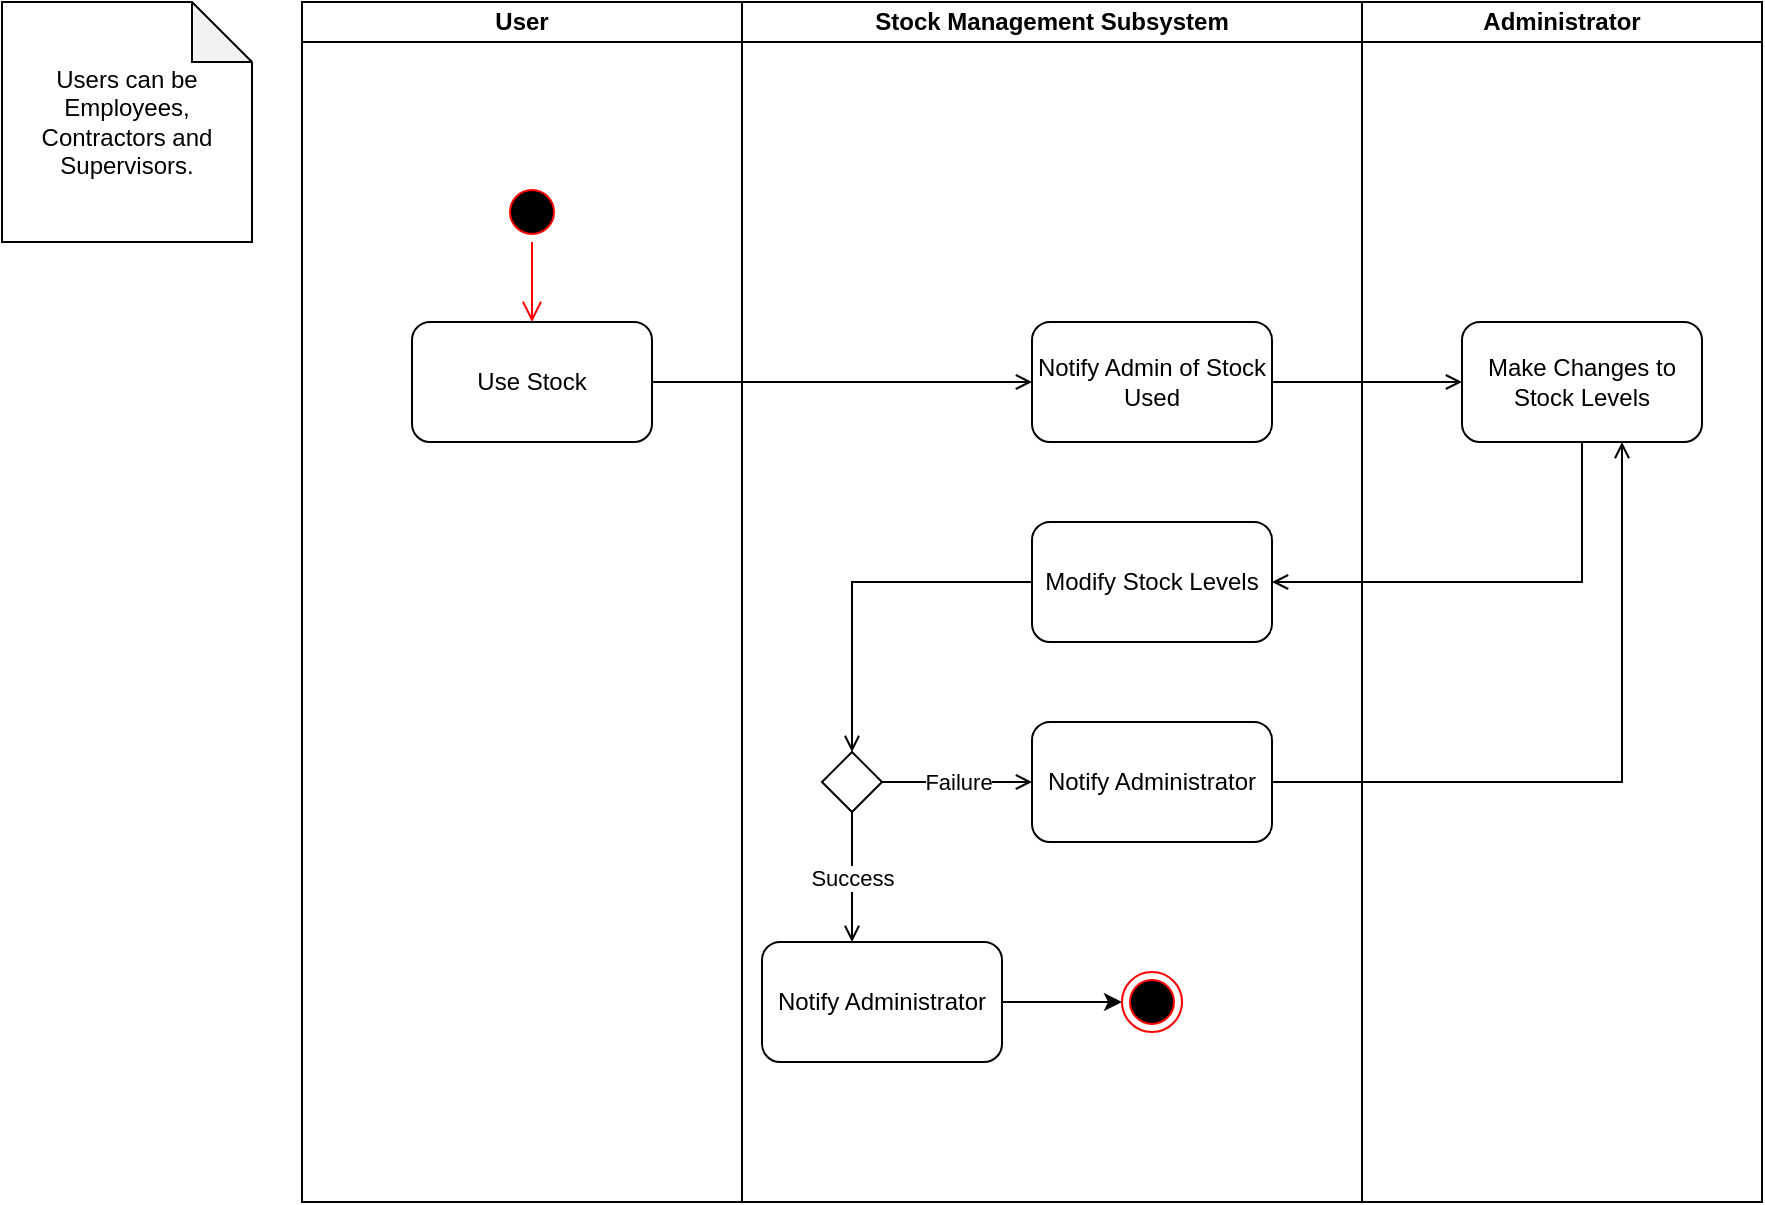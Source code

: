 <mxfile version="20.8.16" type="device"><diagram name="Page-1" id="YGY2K_OcFx1QUQkhbIff"><mxGraphModel dx="1036" dy="606" grid="1" gridSize="10" guides="1" tooltips="1" connect="1" arrows="1" fold="1" page="1" pageScale="1" pageWidth="850" pageHeight="1100" math="0" shadow="0"><root><mxCell id="0"/><mxCell id="1" parent="0"/><mxCell id="OuUbZAc7W8syP1AYeGyH-1" value="User" style="swimlane;startSize=20;whiteSpace=wrap;html=1;" parent="1" vertex="1"><mxGeometry x="250" y="140" width="220" height="600" as="geometry"/></mxCell><mxCell id="OuUbZAc7W8syP1AYeGyH-2" value="" style="ellipse;html=1;shape=startState;fillColor=#000000;strokeColor=#ff0000;" parent="OuUbZAc7W8syP1AYeGyH-1" vertex="1"><mxGeometry x="100" y="90" width="30" height="30" as="geometry"/></mxCell><mxCell id="OuUbZAc7W8syP1AYeGyH-3" value="" style="edgeStyle=orthogonalEdgeStyle;html=1;verticalAlign=bottom;endArrow=open;endSize=8;strokeColor=#ff0000;rounded=0;entryX=0.5;entryY=0;entryDx=0;entryDy=0;" parent="OuUbZAc7W8syP1AYeGyH-1" source="OuUbZAc7W8syP1AYeGyH-2" target="OuUbZAc7W8syP1AYeGyH-4" edge="1"><mxGeometry relative="1" as="geometry"><mxPoint x="165" y="150" as="targetPoint"/><Array as="points"/></mxGeometry></mxCell><mxCell id="OuUbZAc7W8syP1AYeGyH-4" value="Use Stock" style="rounded=1;whiteSpace=wrap;html=1;" parent="OuUbZAc7W8syP1AYeGyH-1" vertex="1"><mxGeometry x="55" y="160" width="120" height="60" as="geometry"/></mxCell><mxCell id="OuUbZAc7W8syP1AYeGyH-5" value="Administrator" style="swimlane;startSize=20;whiteSpace=wrap;html=1;" parent="1" vertex="1"><mxGeometry x="780" y="140" width="200" height="600" as="geometry"/></mxCell><mxCell id="OuUbZAc7W8syP1AYeGyH-24" value="Make Changes to Stock Levels" style="rounded=1;whiteSpace=wrap;html=1;" parent="OuUbZAc7W8syP1AYeGyH-5" vertex="1"><mxGeometry x="50" y="160" width="120" height="60" as="geometry"/></mxCell><mxCell id="OuUbZAc7W8syP1AYeGyH-7" value="Stock Management Subsystem" style="swimlane;startSize=20;whiteSpace=wrap;html=1;" parent="1" vertex="1"><mxGeometry x="470" y="140" width="310" height="600" as="geometry"/></mxCell><mxCell id="OuUbZAc7W8syP1AYeGyH-8" value="Notify Admin of Stock Used" style="rounded=1;whiteSpace=wrap;html=1;" parent="OuUbZAc7W8syP1AYeGyH-7" vertex="1"><mxGeometry x="145" y="160" width="120" height="60" as="geometry"/></mxCell><mxCell id="OuUbZAc7W8syP1AYeGyH-17" value="" style="ellipse;html=1;shape=endState;fillColor=#000000;strokeColor=#ff0000;" parent="OuUbZAc7W8syP1AYeGyH-7" vertex="1"><mxGeometry x="190" y="485" width="30" height="30" as="geometry"/></mxCell><mxCell id="iKRW49-PrgNwlOtMEEmI-8" style="edgeStyle=orthogonalEdgeStyle;rounded=0;orthogonalLoop=1;jettySize=auto;html=1;entryX=0.5;entryY=0;entryDx=0;entryDy=0;endArrow=open;endFill=0;" parent="OuUbZAc7W8syP1AYeGyH-7" source="OuUbZAc7W8syP1AYeGyH-25" target="iKRW49-PrgNwlOtMEEmI-3" edge="1"><mxGeometry relative="1" as="geometry"/></mxCell><mxCell id="OuUbZAc7W8syP1AYeGyH-25" value="Modify Stock Levels" style="rounded=1;whiteSpace=wrap;html=1;" parent="OuUbZAc7W8syP1AYeGyH-7" vertex="1"><mxGeometry x="145" y="260" width="120" height="60" as="geometry"/></mxCell><mxCell id="iKRW49-PrgNwlOtMEEmI-4" value="Notify Administrator" style="rounded=1;whiteSpace=wrap;html=1;" parent="OuUbZAc7W8syP1AYeGyH-7" vertex="1"><mxGeometry x="145" y="360" width="120" height="60" as="geometry"/></mxCell><mxCell id="iKRW49-PrgNwlOtMEEmI-1" value="Failure" style="edgeStyle=orthogonalEdgeStyle;rounded=0;orthogonalLoop=1;jettySize=auto;html=1;endArrow=open;endFill=0;" parent="OuUbZAc7W8syP1AYeGyH-7" source="iKRW49-PrgNwlOtMEEmI-3" target="iKRW49-PrgNwlOtMEEmI-4" edge="1"><mxGeometry relative="1" as="geometry"/></mxCell><mxCell id="iKRW49-PrgNwlOtMEEmI-3" value="" style="rhombus;" parent="OuUbZAc7W8syP1AYeGyH-7" vertex="1"><mxGeometry x="40" y="375" width="30" height="30" as="geometry"/></mxCell><mxCell id="iKRW49-PrgNwlOtMEEmI-7" style="edgeStyle=orthogonalEdgeStyle;rounded=0;orthogonalLoop=1;jettySize=auto;html=1;entryX=0;entryY=0.5;entryDx=0;entryDy=0;" parent="OuUbZAc7W8syP1AYeGyH-7" source="iKRW49-PrgNwlOtMEEmI-5" target="OuUbZAc7W8syP1AYeGyH-17" edge="1"><mxGeometry relative="1" as="geometry"/></mxCell><mxCell id="iKRW49-PrgNwlOtMEEmI-5" value="Notify Administrator" style="rounded=1;whiteSpace=wrap;html=1;" parent="OuUbZAc7W8syP1AYeGyH-7" vertex="1"><mxGeometry x="10" y="470" width="120" height="60" as="geometry"/></mxCell><mxCell id="iKRW49-PrgNwlOtMEEmI-2" value="Success" style="edgeStyle=orthogonalEdgeStyle;rounded=0;orthogonalLoop=1;jettySize=auto;html=1;endArrow=open;endFill=0;" parent="OuUbZAc7W8syP1AYeGyH-7" source="iKRW49-PrgNwlOtMEEmI-3" target="iKRW49-PrgNwlOtMEEmI-5" edge="1"><mxGeometry relative="1" as="geometry"><mxPoint x="140" y="500" as="targetPoint"/><Array as="points"><mxPoint x="55" y="490"/></Array></mxGeometry></mxCell><mxCell id="OuUbZAc7W8syP1AYeGyH-19" style="edgeStyle=orthogonalEdgeStyle;rounded=0;orthogonalLoop=1;jettySize=auto;html=1;entryX=0;entryY=0.5;entryDx=0;entryDy=0;endArrow=open;endFill=0;" parent="1" source="OuUbZAc7W8syP1AYeGyH-8" target="OuUbZAc7W8syP1AYeGyH-24" edge="1"><mxGeometry relative="1" as="geometry"><mxPoint x="860" y="330" as="targetPoint"/></mxGeometry></mxCell><mxCell id="OuUbZAc7W8syP1AYeGyH-21" style="edgeStyle=orthogonalEdgeStyle;rounded=0;orthogonalLoop=1;jettySize=auto;html=1;entryX=0;entryY=0.5;entryDx=0;entryDy=0;endArrow=open;endFill=0;" parent="1" source="OuUbZAc7W8syP1AYeGyH-4" target="OuUbZAc7W8syP1AYeGyH-8" edge="1"><mxGeometry relative="1" as="geometry"/></mxCell><mxCell id="OuUbZAc7W8syP1AYeGyH-26" style="edgeStyle=orthogonalEdgeStyle;rounded=0;orthogonalLoop=1;jettySize=auto;html=1;entryX=1;entryY=0.5;entryDx=0;entryDy=0;endArrow=open;endFill=0;" parent="1" source="OuUbZAc7W8syP1AYeGyH-24" target="OuUbZAc7W8syP1AYeGyH-25" edge="1"><mxGeometry relative="1" as="geometry"><Array as="points"><mxPoint x="890" y="430"/></Array></mxGeometry></mxCell><mxCell id="iKRW49-PrgNwlOtMEEmI-9" style="edgeStyle=orthogonalEdgeStyle;rounded=0;orthogonalLoop=1;jettySize=auto;html=1;endArrow=open;endFill=0;" parent="1" source="iKRW49-PrgNwlOtMEEmI-4" target="OuUbZAc7W8syP1AYeGyH-24" edge="1"><mxGeometry relative="1" as="geometry"><Array as="points"><mxPoint x="910" y="530"/></Array></mxGeometry></mxCell><mxCell id="PKRWQCMRv5xuu_8t7JP0-1" value="Users can be Employees, Contractors and Supervisors." style="shape=note;whiteSpace=wrap;html=1;backgroundOutline=1;darkOpacity=0.05;" vertex="1" parent="1"><mxGeometry x="100" y="140" width="125" height="120" as="geometry"/></mxCell></root></mxGraphModel></diagram></mxfile>